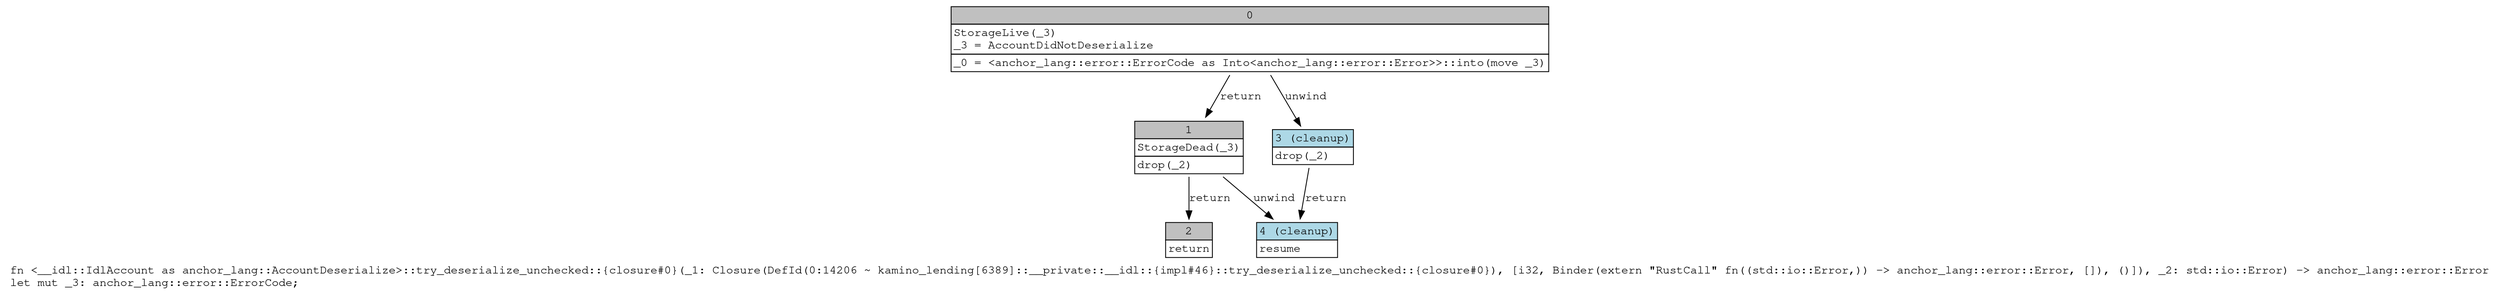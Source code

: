 digraph Mir_0_14206 {
    graph [fontname="Courier, monospace"];
    node [fontname="Courier, monospace"];
    edge [fontname="Courier, monospace"];
    label=<fn &lt;__idl::IdlAccount as anchor_lang::AccountDeserialize&gt;::try_deserialize_unchecked::{closure#0}(_1: Closure(DefId(0:14206 ~ kamino_lending[6389]::__private::__idl::{impl#46}::try_deserialize_unchecked::{closure#0}), [i32, Binder(extern &quot;RustCall&quot; fn((std::io::Error,)) -&gt; anchor_lang::error::Error, []), ()]), _2: std::io::Error) -&gt; anchor_lang::error::Error<br align="left"/>let mut _3: anchor_lang::error::ErrorCode;<br align="left"/>>;
    bb0__0_14206 [shape="none", label=<<table border="0" cellborder="1" cellspacing="0"><tr><td bgcolor="gray" align="center" colspan="1">0</td></tr><tr><td align="left" balign="left">StorageLive(_3)<br/>_3 = AccountDidNotDeserialize<br/></td></tr><tr><td align="left">_0 = &lt;anchor_lang::error::ErrorCode as Into&lt;anchor_lang::error::Error&gt;&gt;::into(move _3)</td></tr></table>>];
    bb1__0_14206 [shape="none", label=<<table border="0" cellborder="1" cellspacing="0"><tr><td bgcolor="gray" align="center" colspan="1">1</td></tr><tr><td align="left" balign="left">StorageDead(_3)<br/></td></tr><tr><td align="left">drop(_2)</td></tr></table>>];
    bb2__0_14206 [shape="none", label=<<table border="0" cellborder="1" cellspacing="0"><tr><td bgcolor="gray" align="center" colspan="1">2</td></tr><tr><td align="left">return</td></tr></table>>];
    bb3__0_14206 [shape="none", label=<<table border="0" cellborder="1" cellspacing="0"><tr><td bgcolor="lightblue" align="center" colspan="1">3 (cleanup)</td></tr><tr><td align="left">drop(_2)</td></tr></table>>];
    bb4__0_14206 [shape="none", label=<<table border="0" cellborder="1" cellspacing="0"><tr><td bgcolor="lightblue" align="center" colspan="1">4 (cleanup)</td></tr><tr><td align="left">resume</td></tr></table>>];
    bb0__0_14206 -> bb1__0_14206 [label="return"];
    bb0__0_14206 -> bb3__0_14206 [label="unwind"];
    bb1__0_14206 -> bb2__0_14206 [label="return"];
    bb1__0_14206 -> bb4__0_14206 [label="unwind"];
    bb3__0_14206 -> bb4__0_14206 [label="return"];
}
